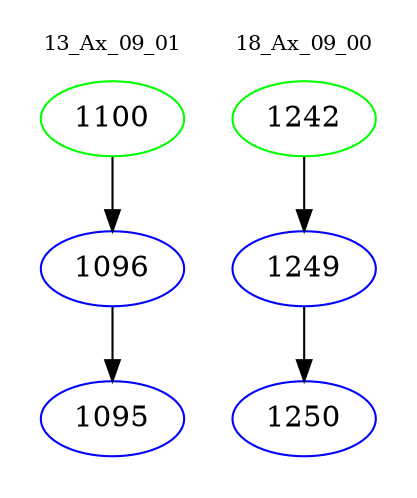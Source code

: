 digraph{
subgraph cluster_0 {
color = white
label = "13_Ax_09_01";
fontsize=10;
T0_1100 [label="1100", color="green"]
T0_1100 -> T0_1096 [color="black"]
T0_1096 [label="1096", color="blue"]
T0_1096 -> T0_1095 [color="black"]
T0_1095 [label="1095", color="blue"]
}
subgraph cluster_1 {
color = white
label = "18_Ax_09_00";
fontsize=10;
T1_1242 [label="1242", color="green"]
T1_1242 -> T1_1249 [color="black"]
T1_1249 [label="1249", color="blue"]
T1_1249 -> T1_1250 [color="black"]
T1_1250 [label="1250", color="blue"]
}
}
